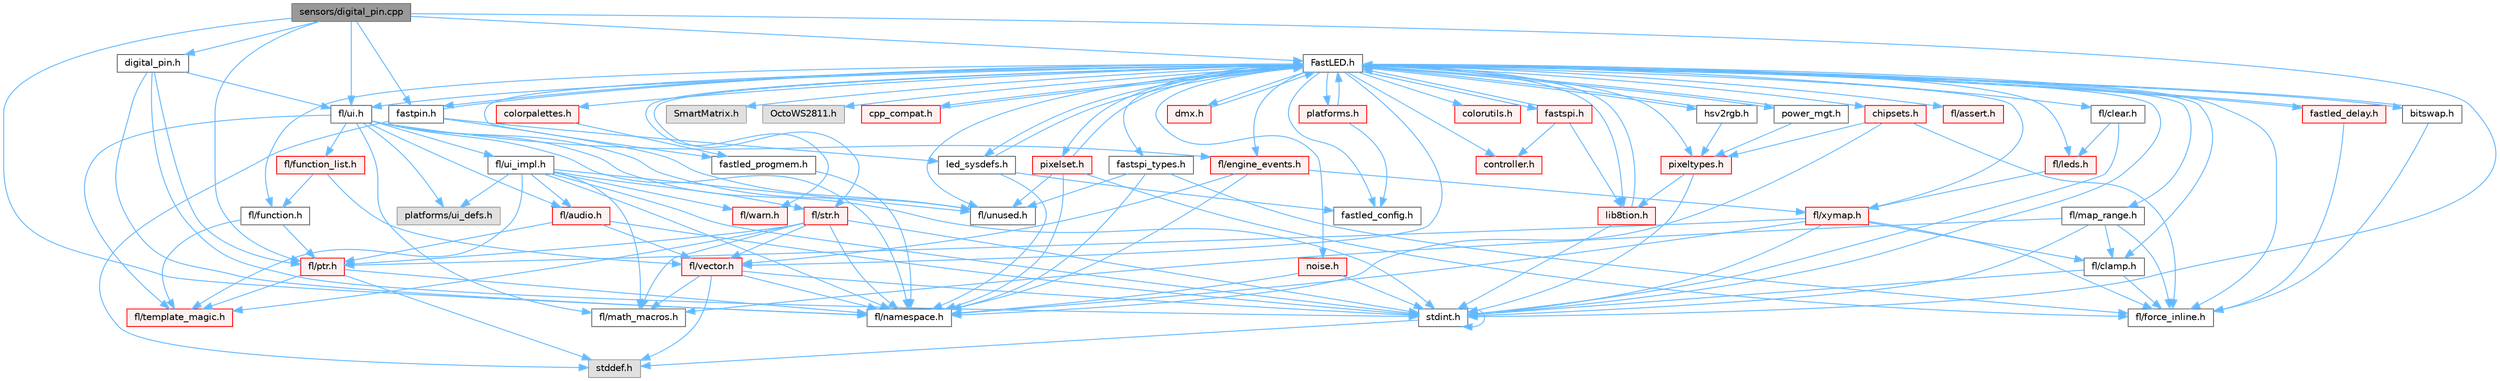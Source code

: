 digraph "sensors/digital_pin.cpp"
{
 // INTERACTIVE_SVG=YES
 // LATEX_PDF_SIZE
  bgcolor="transparent";
  edge [fontname=Helvetica,fontsize=10,labelfontname=Helvetica,labelfontsize=10];
  node [fontname=Helvetica,fontsize=10,shape=box,height=0.2,width=0.4];
  Node1 [id="Node000001",label="sensors/digital_pin.cpp",height=0.2,width=0.4,color="gray40", fillcolor="grey60", style="filled", fontcolor="black",tooltip=" "];
  Node1 -> Node2 [id="edge1_Node000001_Node000002",color="steelblue1",style="solid",tooltip=" "];
  Node2 [id="Node000002",label="stdint.h",height=0.2,width=0.4,color="grey40", fillcolor="white", style="filled",URL="$df/dd8/stdint_8h.html",tooltip=" "];
  Node2 -> Node3 [id="edge2_Node000002_Node000003",color="steelblue1",style="solid",tooltip=" "];
  Node3 [id="Node000003",label="stddef.h",height=0.2,width=0.4,color="grey60", fillcolor="#E0E0E0", style="filled",tooltip=" "];
  Node2 -> Node2 [id="edge3_Node000002_Node000002",color="steelblue1",style="solid",tooltip=" "];
  Node1 -> Node4 [id="edge4_Node000001_Node000004",color="steelblue1",style="solid",tooltip=" "];
  Node4 [id="Node000004",label="fl/ui.h",height=0.2,width=0.4,color="grey40", fillcolor="white", style="filled",URL="$d9/d3b/ui_8h.html",tooltip=" "];
  Node4 -> Node2 [id="edge5_Node000004_Node000002",color="steelblue1",style="solid",tooltip=" "];
  Node4 -> Node5 [id="edge6_Node000004_Node000005",color="steelblue1",style="solid",tooltip=" "];
  Node5 [id="Node000005",label="fl/audio.h",height=0.2,width=0.4,color="red", fillcolor="#FFF0F0", style="filled",URL="$da/d09/audio_8h.html",tooltip=" "];
  Node5 -> Node19 [id="edge7_Node000005_Node000019",color="steelblue1",style="solid",tooltip=" "];
  Node19 [id="Node000019",label="fl/ptr.h",height=0.2,width=0.4,color="red", fillcolor="#FFF0F0", style="filled",URL="$dd/d98/ptr_8h.html",tooltip=" "];
  Node19 -> Node3 [id="edge8_Node000019_Node000003",color="steelblue1",style="solid",tooltip=" "];
  Node19 -> Node8 [id="edge9_Node000019_Node000008",color="steelblue1",style="solid",tooltip=" "];
  Node8 [id="Node000008",label="fl/namespace.h",height=0.2,width=0.4,color="grey40", fillcolor="white", style="filled",URL="$df/d2a/namespace_8h.html",tooltip="Implements the FastLED namespace macros."];
  Node19 -> Node20 [id="edge10_Node000019_Node000020",color="steelblue1",style="solid",tooltip=" "];
  Node20 [id="Node000020",label="fl/template_magic.h",height=0.2,width=0.4,color="red", fillcolor="#FFF0F0", style="filled",URL="$d8/d0c/template__magic_8h.html",tooltip=" "];
  Node5 -> Node16 [id="edge11_Node000005_Node000016",color="steelblue1",style="solid",tooltip=" "];
  Node16 [id="Node000016",label="fl/vector.h",height=0.2,width=0.4,color="red", fillcolor="#FFF0F0", style="filled",URL="$d6/d68/vector_8h.html",tooltip=" "];
  Node16 -> Node3 [id="edge12_Node000016_Node000003",color="steelblue1",style="solid",tooltip=" "];
  Node16 -> Node2 [id="edge13_Node000016_Node000002",color="steelblue1",style="solid",tooltip=" "];
  Node16 -> Node15 [id="edge14_Node000016_Node000015",color="steelblue1",style="solid",tooltip=" "];
  Node15 [id="Node000015",label="fl/math_macros.h",height=0.2,width=0.4,color="grey40", fillcolor="white", style="filled",URL="$d8/db8/math__macros_8h.html",tooltip=" "];
  Node16 -> Node8 [id="edge15_Node000016_Node000008",color="steelblue1",style="solid",tooltip=" "];
  Node5 -> Node2 [id="edge16_Node000005_Node000002",color="steelblue1",style="solid",tooltip=" "];
  Node4 -> Node25 [id="edge17_Node000004_Node000025",color="steelblue1",style="solid",tooltip=" "];
  Node25 [id="Node000025",label="fl/engine_events.h",height=0.2,width=0.4,color="red", fillcolor="#FFF0F0", style="filled",URL="$db/dc0/engine__events_8h.html",tooltip=" "];
  Node25 -> Node8 [id="edge18_Node000025_Node000008",color="steelblue1",style="solid",tooltip=" "];
  Node25 -> Node16 [id="edge19_Node000025_Node000016",color="steelblue1",style="solid",tooltip=" "];
  Node25 -> Node34 [id="edge20_Node000025_Node000034",color="steelblue1",style="solid",tooltip=" "];
  Node34 [id="Node000034",label="fl/xymap.h",height=0.2,width=0.4,color="red", fillcolor="#FFF0F0", style="filled",URL="$da/d61/xymap_8h.html",tooltip=" "];
  Node34 -> Node2 [id="edge21_Node000034_Node000002",color="steelblue1",style="solid",tooltip=" "];
  Node34 -> Node10 [id="edge22_Node000034_Node000010",color="steelblue1",style="solid",tooltip=" "];
  Node10 [id="Node000010",label="fl/clamp.h",height=0.2,width=0.4,color="grey40", fillcolor="white", style="filled",URL="$d6/dd3/clamp_8h.html",tooltip=" "];
  Node10 -> Node2 [id="edge23_Node000010_Node000002",color="steelblue1",style="solid",tooltip=" "];
  Node10 -> Node11 [id="edge24_Node000010_Node000011",color="steelblue1",style="solid",tooltip=" "];
  Node11 [id="Node000011",label="fl/force_inline.h",height=0.2,width=0.4,color="grey40", fillcolor="white", style="filled",URL="$d4/d64/force__inline_8h.html",tooltip=" "];
  Node34 -> Node11 [id="edge25_Node000034_Node000011",color="steelblue1",style="solid",tooltip=" "];
  Node34 -> Node8 [id="edge26_Node000034_Node000008",color="steelblue1",style="solid",tooltip=" "];
  Node34 -> Node19 [id="edge27_Node000034_Node000019",color="steelblue1",style="solid",tooltip=" "];
  Node4 -> Node40 [id="edge28_Node000004_Node000040",color="steelblue1",style="solid",tooltip=" "];
  Node40 [id="Node000040",label="fl/function_list.h",height=0.2,width=0.4,color="red", fillcolor="#FFF0F0", style="filled",URL="$d0/d64/function__list_8h.html",tooltip=" "];
  Node40 -> Node41 [id="edge29_Node000040_Node000041",color="steelblue1",style="solid",tooltip=" "];
  Node41 [id="Node000041",label="fl/function.h",height=0.2,width=0.4,color="grey40", fillcolor="white", style="filled",URL="$dd/d67/function_8h.html",tooltip=" "];
  Node41 -> Node19 [id="edge30_Node000041_Node000019",color="steelblue1",style="solid",tooltip=" "];
  Node41 -> Node20 [id="edge31_Node000041_Node000020",color="steelblue1",style="solid",tooltip=" "];
  Node40 -> Node16 [id="edge32_Node000040_Node000016",color="steelblue1",style="solid",tooltip=" "];
  Node4 -> Node15 [id="edge33_Node000004_Node000015",color="steelblue1",style="solid",tooltip=" "];
  Node4 -> Node8 [id="edge34_Node000004_Node000008",color="steelblue1",style="solid",tooltip=" "];
  Node4 -> Node20 [id="edge35_Node000004_Node000020",color="steelblue1",style="solid",tooltip=" "];
  Node4 -> Node42 [id="edge36_Node000004_Node000042",color="steelblue1",style="solid",tooltip=" "];
  Node42 [id="Node000042",label="fl/ui_impl.h",height=0.2,width=0.4,color="grey40", fillcolor="white", style="filled",URL="$d6/dc0/ui__impl_8h.html",tooltip=" "];
  Node42 -> Node2 [id="edge37_Node000042_Node000002",color="steelblue1",style="solid",tooltip=" "];
  Node42 -> Node5 [id="edge38_Node000042_Node000005",color="steelblue1",style="solid",tooltip=" "];
  Node42 -> Node15 [id="edge39_Node000042_Node000015",color="steelblue1",style="solid",tooltip=" "];
  Node42 -> Node8 [id="edge40_Node000042_Node000008",color="steelblue1",style="solid",tooltip=" "];
  Node42 -> Node18 [id="edge41_Node000042_Node000018",color="steelblue1",style="solid",tooltip=" "];
  Node18 [id="Node000018",label="fl/str.h",height=0.2,width=0.4,color="red", fillcolor="#FFF0F0", style="filled",URL="$d1/d93/str_8h.html",tooltip=" "];
  Node18 -> Node2 [id="edge42_Node000018_Node000002",color="steelblue1",style="solid",tooltip=" "];
  Node18 -> Node15 [id="edge43_Node000018_Node000015",color="steelblue1",style="solid",tooltip=" "];
  Node18 -> Node8 [id="edge44_Node000018_Node000008",color="steelblue1",style="solid",tooltip=" "];
  Node18 -> Node19 [id="edge45_Node000018_Node000019",color="steelblue1",style="solid",tooltip=" "];
  Node18 -> Node20 [id="edge46_Node000018_Node000020",color="steelblue1",style="solid",tooltip=" "];
  Node18 -> Node16 [id="edge47_Node000018_Node000016",color="steelblue1",style="solid",tooltip=" "];
  Node42 -> Node20 [id="edge48_Node000042_Node000020",color="steelblue1",style="solid",tooltip=" "];
  Node42 -> Node43 [id="edge49_Node000042_Node000043",color="steelblue1",style="solid",tooltip=" "];
  Node43 [id="Node000043",label="fl/unused.h",height=0.2,width=0.4,color="grey40", fillcolor="white", style="filled",URL="$d8/d4b/unused_8h.html",tooltip=" "];
  Node42 -> Node44 [id="edge50_Node000042_Node000044",color="steelblue1",style="solid",tooltip=" "];
  Node44 [id="Node000044",label="fl/warn.h",height=0.2,width=0.4,color="red", fillcolor="#FFF0F0", style="filled",URL="$de/d77/warn_8h.html",tooltip=" "];
  Node42 -> Node47 [id="edge51_Node000042_Node000047",color="steelblue1",style="solid",tooltip=" "];
  Node47 [id="Node000047",label="platforms/ui_defs.h",height=0.2,width=0.4,color="grey60", fillcolor="#E0E0E0", style="filled",tooltip=" "];
  Node4 -> Node43 [id="edge52_Node000004_Node000043",color="steelblue1",style="solid",tooltip=" "];
  Node4 -> Node47 [id="edge53_Node000004_Node000047",color="steelblue1",style="solid",tooltip=" "];
  Node1 -> Node19 [id="edge54_Node000001_Node000019",color="steelblue1",style="solid",tooltip=" "];
  Node1 -> Node8 [id="edge55_Node000001_Node000008",color="steelblue1",style="solid",tooltip=" "];
  Node1 -> Node48 [id="edge56_Node000001_Node000048",color="steelblue1",style="solid",tooltip=" "];
  Node48 [id="Node000048",label="digital_pin.h",height=0.2,width=0.4,color="grey40", fillcolor="white", style="filled",URL="$dd/d83/digital__pin_8h.html",tooltip=" "];
  Node48 -> Node2 [id="edge57_Node000048_Node000002",color="steelblue1",style="solid",tooltip=" "];
  Node48 -> Node4 [id="edge58_Node000048_Node000004",color="steelblue1",style="solid",tooltip=" "];
  Node48 -> Node19 [id="edge59_Node000048_Node000019",color="steelblue1",style="solid",tooltip=" "];
  Node48 -> Node8 [id="edge60_Node000048_Node000008",color="steelblue1",style="solid",tooltip=" "];
  Node1 -> Node49 [id="edge61_Node000001_Node000049",color="steelblue1",style="solid",tooltip=" "];
  Node49 [id="Node000049",label="FastLED.h",height=0.2,width=0.4,color="grey40", fillcolor="white", style="filled",URL="$db/d97/_fast_l_e_d_8h.html",tooltip="central include file for FastLED, defines the CFastLED class/object"];
  Node49 -> Node2 [id="edge62_Node000049_Node000002",color="steelblue1",style="solid",tooltip=" "];
  Node49 -> Node50 [id="edge63_Node000049_Node000050",color="steelblue1",style="solid",tooltip=" "];
  Node50 [id="Node000050",label="SmartMatrix.h",height=0.2,width=0.4,color="grey60", fillcolor="#E0E0E0", style="filled",tooltip=" "];
  Node49 -> Node51 [id="edge64_Node000049_Node000051",color="steelblue1",style="solid",tooltip=" "];
  Node51 [id="Node000051",label="OctoWS2811.h",height=0.2,width=0.4,color="grey60", fillcolor="#E0E0E0", style="filled",tooltip=" "];
  Node49 -> Node11 [id="edge65_Node000049_Node000011",color="steelblue1",style="solid",tooltip=" "];
  Node49 -> Node52 [id="edge66_Node000049_Node000052",color="steelblue1",style="solid",tooltip=" "];
  Node52 [id="Node000052",label="cpp_compat.h",height=0.2,width=0.4,color="red", fillcolor="#FFF0F0", style="filled",URL="$d9/d13/cpp__compat_8h.html",tooltip="Compatibility functions based on C++ version."];
  Node52 -> Node49 [id="edge67_Node000052_Node000049",color="steelblue1",style="solid",tooltip=" "];
  Node49 -> Node54 [id="edge68_Node000049_Node000054",color="steelblue1",style="solid",tooltip=" "];
  Node54 [id="Node000054",label="fastled_config.h",height=0.2,width=0.4,color="grey40", fillcolor="white", style="filled",URL="$d5/d11/fastled__config_8h.html",tooltip="Contains definitions that can be used to configure FastLED at compile time."];
  Node49 -> Node55 [id="edge69_Node000049_Node000055",color="steelblue1",style="solid",tooltip=" "];
  Node55 [id="Node000055",label="led_sysdefs.h",height=0.2,width=0.4,color="grey40", fillcolor="white", style="filled",URL="$d9/d3e/led__sysdefs_8h.html",tooltip="Determines which platform system definitions to include."];
  Node55 -> Node49 [id="edge70_Node000055_Node000049",color="steelblue1",style="solid",tooltip=" "];
  Node55 -> Node54 [id="edge71_Node000055_Node000054",color="steelblue1",style="solid",tooltip=" "];
  Node55 -> Node8 [id="edge72_Node000055_Node000008",color="steelblue1",style="solid",tooltip=" "];
  Node49 -> Node56 [id="edge73_Node000049_Node000056",color="steelblue1",style="solid",tooltip=" "];
  Node56 [id="Node000056",label="fastled_delay.h",height=0.2,width=0.4,color="red", fillcolor="#FFF0F0", style="filled",URL="$d0/da8/fastled__delay_8h.html",tooltip="Utility functions and classes for managing delay cycles."];
  Node56 -> Node49 [id="edge74_Node000056_Node000049",color="steelblue1",style="solid",tooltip=" "];
  Node56 -> Node11 [id="edge75_Node000056_Node000011",color="steelblue1",style="solid",tooltip=" "];
  Node49 -> Node58 [id="edge76_Node000049_Node000058",color="steelblue1",style="solid",tooltip=" "];
  Node58 [id="Node000058",label="bitswap.h",height=0.2,width=0.4,color="grey40", fillcolor="white", style="filled",URL="$de/ded/bitswap_8h.html",tooltip="Functions for doing a rotation of bits/bytes used by parallel output."];
  Node58 -> Node49 [id="edge77_Node000058_Node000049",color="steelblue1",style="solid",tooltip=" "];
  Node58 -> Node11 [id="edge78_Node000058_Node000011",color="steelblue1",style="solid",tooltip=" "];
  Node49 -> Node59 [id="edge79_Node000049_Node000059",color="steelblue1",style="solid",tooltip=" "];
  Node59 [id="Node000059",label="controller.h",height=0.2,width=0.4,color="red", fillcolor="#FFF0F0", style="filled",URL="$d2/dd9/controller_8h.html",tooltip="deprecated: base definitions used by led controllers for writing out led data"];
  Node49 -> Node80 [id="edge80_Node000049_Node000080",color="steelblue1",style="solid",tooltip=" "];
  Node80 [id="Node000080",label="fastpin.h",height=0.2,width=0.4,color="grey40", fillcolor="white", style="filled",URL="$db/d65/fastpin_8h.html",tooltip="Class base definitions for defining fast pin access."];
  Node80 -> Node49 [id="edge81_Node000080_Node000049",color="steelblue1",style="solid",tooltip=" "];
  Node80 -> Node55 [id="edge82_Node000080_Node000055",color="steelblue1",style="solid",tooltip=" "];
  Node80 -> Node3 [id="edge83_Node000080_Node000003",color="steelblue1",style="solid",tooltip=" "];
  Node80 -> Node43 [id="edge84_Node000080_Node000043",color="steelblue1",style="solid",tooltip=" "];
  Node49 -> Node81 [id="edge85_Node000049_Node000081",color="steelblue1",style="solid",tooltip=" "];
  Node81 [id="Node000081",label="fastspi_types.h",height=0.2,width=0.4,color="grey40", fillcolor="white", style="filled",URL="$d2/ddb/fastspi__types_8h.html",tooltip="Data types and constants used by SPI interfaces."];
  Node81 -> Node11 [id="edge86_Node000081_Node000011",color="steelblue1",style="solid",tooltip=" "];
  Node81 -> Node8 [id="edge87_Node000081_Node000008",color="steelblue1",style="solid",tooltip=" "];
  Node81 -> Node43 [id="edge88_Node000081_Node000043",color="steelblue1",style="solid",tooltip=" "];
  Node49 -> Node82 [id="edge89_Node000049_Node000082",color="steelblue1",style="solid",tooltip=" "];
  Node82 [id="Node000082",label="dmx.h",height=0.2,width=0.4,color="red", fillcolor="#FFF0F0", style="filled",URL="$d3/de1/dmx_8h.html",tooltip="Defines the DMX512-based LED controllers."];
  Node82 -> Node49 [id="edge90_Node000082_Node000049",color="steelblue1",style="solid",tooltip=" "];
  Node49 -> Node85 [id="edge91_Node000049_Node000085",color="steelblue1",style="solid",tooltip=" "];
  Node85 [id="Node000085",label="platforms.h",height=0.2,width=0.4,color="red", fillcolor="#FFF0F0", style="filled",URL="$da/dc9/platforms_8h.html",tooltip="Determines which platforms headers to include."];
  Node85 -> Node49 [id="edge92_Node000085_Node000049",color="steelblue1",style="solid",tooltip=" "];
  Node85 -> Node54 [id="edge93_Node000085_Node000054",color="steelblue1",style="solid",tooltip=" "];
  Node49 -> Node87 [id="edge94_Node000049_Node000087",color="steelblue1",style="solid",tooltip=" "];
  Node87 [id="Node000087",label="fastled_progmem.h",height=0.2,width=0.4,color="grey40", fillcolor="white", style="filled",URL="$df/dab/fastled__progmem_8h.html",tooltip="Wrapper definitions to allow seamless use of PROGMEM in environments that have it."];
  Node87 -> Node8 [id="edge95_Node000087_Node000008",color="steelblue1",style="solid",tooltip=" "];
  Node49 -> Node62 [id="edge96_Node000049_Node000062",color="steelblue1",style="solid",tooltip=" "];
  Node62 [id="Node000062",label="lib8tion.h",height=0.2,width=0.4,color="red", fillcolor="#FFF0F0", style="filled",URL="$df/da5/lib8tion_8h.html",tooltip="Fast, efficient 8-bit math functions specifically designed for high-performance LED programming."];
  Node62 -> Node49 [id="edge97_Node000062_Node000049",color="steelblue1",style="solid",tooltip=" "];
  Node62 -> Node2 [id="edge98_Node000062_Node000002",color="steelblue1",style="solid",tooltip=" "];
  Node49 -> Node61 [id="edge99_Node000049_Node000061",color="steelblue1",style="solid",tooltip=" "];
  Node61 [id="Node000061",label="pixeltypes.h",height=0.2,width=0.4,color="red", fillcolor="#FFF0F0", style="filled",URL="$d2/dba/pixeltypes_8h.html",tooltip="Includes defintions for RGB and HSV pixels."];
  Node61 -> Node2 [id="edge100_Node000061_Node000002",color="steelblue1",style="solid",tooltip=" "];
  Node61 -> Node62 [id="edge101_Node000061_Node000062",color="steelblue1",style="solid",tooltip=" "];
  Node49 -> Node88 [id="edge102_Node000049_Node000088",color="steelblue1",style="solid",tooltip=" "];
  Node88 [id="Node000088",label="hsv2rgb.h",height=0.2,width=0.4,color="grey40", fillcolor="white", style="filled",URL="$de/d9a/hsv2rgb_8h.html",tooltip="Functions to convert from the HSV colorspace to the RGB colorspace."];
  Node88 -> Node49 [id="edge103_Node000088_Node000049",color="steelblue1",style="solid",tooltip=" "];
  Node88 -> Node61 [id="edge104_Node000088_Node000061",color="steelblue1",style="solid",tooltip=" "];
  Node49 -> Node89 [id="edge105_Node000049_Node000089",color="steelblue1",style="solid",tooltip=" "];
  Node89 [id="Node000089",label="colorutils.h",height=0.2,width=0.4,color="red", fillcolor="#FFF0F0", style="filled",URL="$d1/dfb/colorutils_8h.html",tooltip=" "];
  Node49 -> Node95 [id="edge106_Node000049_Node000095",color="steelblue1",style="solid",tooltip=" "];
  Node95 [id="Node000095",label="pixelset.h",height=0.2,width=0.4,color="red", fillcolor="#FFF0F0", style="filled",URL="$d4/d46/pixelset_8h.html",tooltip="Declares classes for managing logical groups of LEDs."];
  Node95 -> Node11 [id="edge107_Node000095_Node000011",color="steelblue1",style="solid",tooltip=" "];
  Node95 -> Node8 [id="edge108_Node000095_Node000008",color="steelblue1",style="solid",tooltip=" "];
  Node95 -> Node43 [id="edge109_Node000095_Node000043",color="steelblue1",style="solid",tooltip=" "];
  Node95 -> Node49 [id="edge110_Node000095_Node000049",color="steelblue1",style="solid",tooltip=" "];
  Node49 -> Node97 [id="edge111_Node000049_Node000097",color="steelblue1",style="solid",tooltip=" "];
  Node97 [id="Node000097",label="colorpalettes.h",height=0.2,width=0.4,color="red", fillcolor="#FFF0F0", style="filled",URL="$dc/dcc/colorpalettes_8h.html",tooltip="Declarations for the predefined color palettes supplied by FastLED."];
  Node97 -> Node87 [id="edge112_Node000097_Node000087",color="steelblue1",style="solid",tooltip=" "];
  Node49 -> Node98 [id="edge113_Node000049_Node000098",color="steelblue1",style="solid",tooltip=" "];
  Node98 [id="Node000098",label="noise.h",height=0.2,width=0.4,color="red", fillcolor="#FFF0F0", style="filled",URL="$d1/d31/noise_8h.html",tooltip="Functions to generate and fill arrays with noise."];
  Node98 -> Node2 [id="edge114_Node000098_Node000002",color="steelblue1",style="solid",tooltip=" "];
  Node98 -> Node8 [id="edge115_Node000098_Node000008",color="steelblue1",style="solid",tooltip=" "];
  Node49 -> Node99 [id="edge116_Node000049_Node000099",color="steelblue1",style="solid",tooltip=" "];
  Node99 [id="Node000099",label="power_mgt.h",height=0.2,width=0.4,color="grey40", fillcolor="white", style="filled",URL="$dc/d5b/power__mgt_8h.html",tooltip="Functions to limit the power used by FastLED."];
  Node99 -> Node49 [id="edge117_Node000099_Node000049",color="steelblue1",style="solid",tooltip=" "];
  Node99 -> Node61 [id="edge118_Node000099_Node000061",color="steelblue1",style="solid",tooltip=" "];
  Node49 -> Node100 [id="edge119_Node000049_Node000100",color="steelblue1",style="solid",tooltip=" "];
  Node100 [id="Node000100",label="fastspi.h",height=0.2,width=0.4,color="red", fillcolor="#FFF0F0", style="filled",URL="$d6/ddc/fastspi_8h.html",tooltip="Serial peripheral interface (SPI) definitions per platform."];
  Node100 -> Node49 [id="edge120_Node000100_Node000049",color="steelblue1",style="solid",tooltip=" "];
  Node100 -> Node59 [id="edge121_Node000100_Node000059",color="steelblue1",style="solid",tooltip=" "];
  Node100 -> Node62 [id="edge122_Node000100_Node000062",color="steelblue1",style="solid",tooltip=" "];
  Node49 -> Node102 [id="edge123_Node000049_Node000102",color="steelblue1",style="solid",tooltip=" "];
  Node102 [id="Node000102",label="chipsets.h",height=0.2,width=0.4,color="red", fillcolor="#FFF0F0", style="filled",URL="$db/d66/chipsets_8h.html",tooltip="Contains the bulk of the definitions for the various LED chipsets supported."];
  Node102 -> Node61 [id="edge124_Node000102_Node000061",color="steelblue1",style="solid",tooltip=" "];
  Node102 -> Node11 [id="edge125_Node000102_Node000011",color="steelblue1",style="solid",tooltip=" "];
  Node102 -> Node8 [id="edge126_Node000102_Node000008",color="steelblue1",style="solid",tooltip=" "];
  Node49 -> Node25 [id="edge127_Node000049_Node000025",color="steelblue1",style="solid",tooltip=" "];
  Node49 -> Node103 [id="edge128_Node000049_Node000103",color="steelblue1",style="solid",tooltip=" "];
  Node103 [id="Node000103",label="fl/leds.h",height=0.2,width=0.4,color="red", fillcolor="#FFF0F0", style="filled",URL="$da/d78/leds_8h.html",tooltip=" "];
  Node103 -> Node34 [id="edge129_Node000103_Node000034",color="steelblue1",style="solid",tooltip=" "];
  Node49 -> Node18 [id="edge130_Node000049_Node000018",color="steelblue1",style="solid",tooltip=" "];
  Node49 -> Node34 [id="edge131_Node000049_Node000034",color="steelblue1",style="solid",tooltip=" "];
  Node49 -> Node10 [id="edge132_Node000049_Node000010",color="steelblue1",style="solid",tooltip=" "];
  Node49 -> Node14 [id="edge133_Node000049_Node000014",color="steelblue1",style="solid",tooltip=" "];
  Node14 [id="Node000014",label="fl/map_range.h",height=0.2,width=0.4,color="grey40", fillcolor="white", style="filled",URL="$d1/d47/map__range_8h.html",tooltip=" "];
  Node14 -> Node2 [id="edge134_Node000014_Node000002",color="steelblue1",style="solid",tooltip=" "];
  Node14 -> Node10 [id="edge135_Node000014_Node000010",color="steelblue1",style="solid",tooltip=" "];
  Node14 -> Node11 [id="edge136_Node000014_Node000011",color="steelblue1",style="solid",tooltip=" "];
  Node14 -> Node15 [id="edge137_Node000014_Node000015",color="steelblue1",style="solid",tooltip=" "];
  Node49 -> Node44 [id="edge138_Node000049_Node000044",color="steelblue1",style="solid",tooltip=" "];
  Node49 -> Node30 [id="edge139_Node000049_Node000030",color="steelblue1",style="solid",tooltip=" "];
  Node30 [id="Node000030",label="fl/assert.h",height=0.2,width=0.4,color="red", fillcolor="#FFF0F0", style="filled",URL="$dc/da7/assert_8h.html",tooltip=" "];
  Node49 -> Node43 [id="edge140_Node000049_Node000043",color="steelblue1",style="solid",tooltip=" "];
  Node49 -> Node16 [id="edge141_Node000049_Node000016",color="steelblue1",style="solid",tooltip=" "];
  Node49 -> Node41 [id="edge142_Node000049_Node000041",color="steelblue1",style="solid",tooltip=" "];
  Node49 -> Node104 [id="edge143_Node000049_Node000104",color="steelblue1",style="solid",tooltip=" "];
  Node104 [id="Node000104",label="fl/clear.h",height=0.2,width=0.4,color="grey40", fillcolor="white", style="filled",URL="$df/db0/clear_8h.html",tooltip=" "];
  Node104 -> Node103 [id="edge144_Node000104_Node000103",color="steelblue1",style="solid",tooltip=" "];
  Node104 -> Node2 [id="edge145_Node000104_Node000002",color="steelblue1",style="solid",tooltip=" "];
  Node49 -> Node4 [id="edge146_Node000049_Node000004",color="steelblue1",style="solid",tooltip=" "];
  Node1 -> Node80 [id="edge147_Node000001_Node000080",color="steelblue1",style="solid",tooltip=" "];
}
